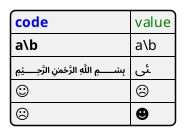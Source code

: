 @startjson
{
    "<color:blue>code": "<color:green>value",
    "a\u005Cb":"a\u005Cb",
    "\uFDFD":"\uFBFA",
    "\u263A":"\u2639",
    "\u2639": "\u263B"
}
@endjson